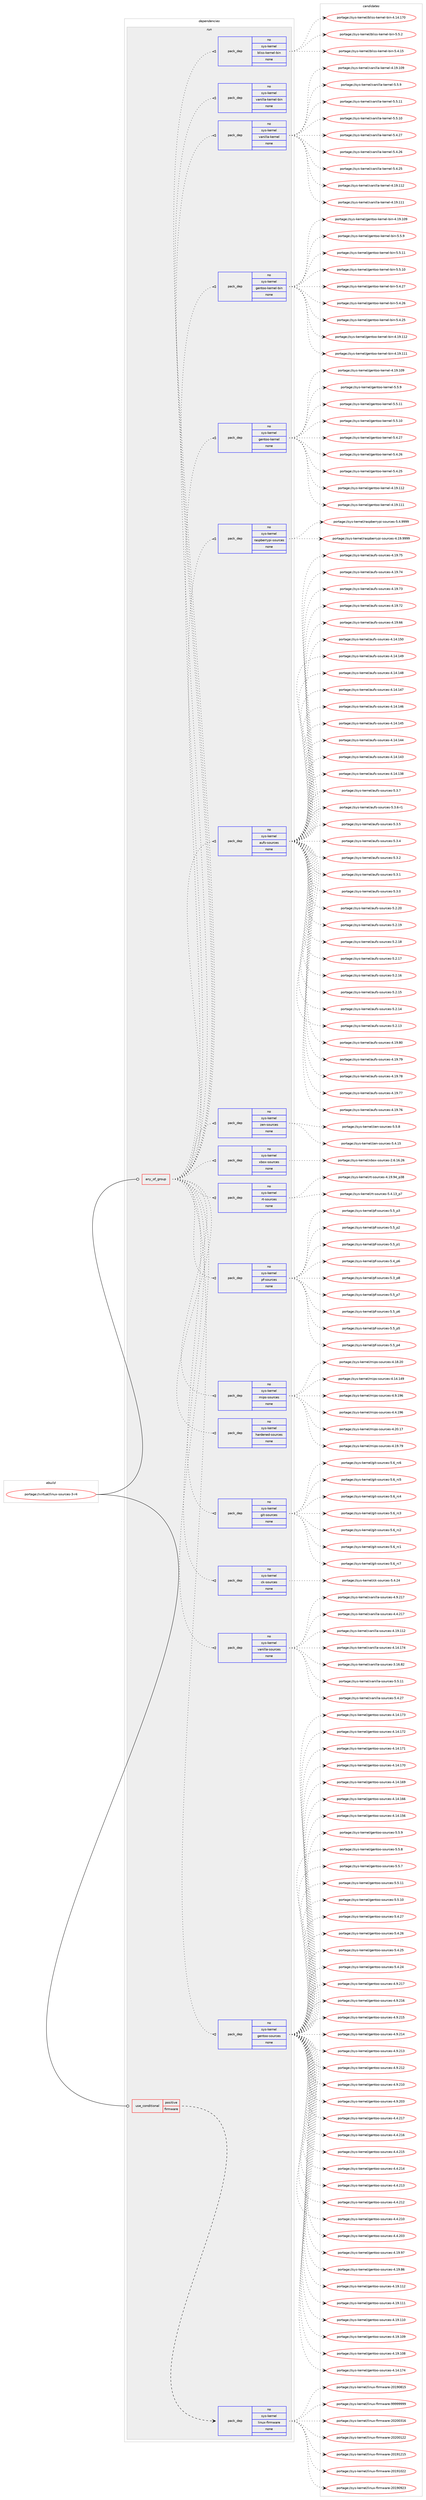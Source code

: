 digraph prolog {

# *************
# Graph options
# *************

newrank=true;
concentrate=true;
compound=true;
graph [rankdir=LR,fontname=Helvetica,fontsize=10,ranksep=1.5];#, ranksep=2.5, nodesep=0.2];
edge  [arrowhead=vee];
node  [fontname=Helvetica,fontsize=10];

# **********
# The ebuild
# **********

subgraph cluster_leftcol {
color=gray;
rank=same;
label=<<i>ebuild</i>>;
id [label="portage://virtual/linux-sources-3-r4", color=red, width=4, href="../virtual/linux-sources-3-r4.svg"];
}

# ****************
# The dependencies
# ****************

subgraph cluster_midcol {
color=gray;
label=<<i>dependencies</i>>;
subgraph cluster_compile {
fillcolor="#eeeeee";
style=filled;
label=<<i>compile</i>>;
}
subgraph cluster_compileandrun {
fillcolor="#eeeeee";
style=filled;
label=<<i>compile and run</i>>;
}
subgraph cluster_run {
fillcolor="#eeeeee";
style=filled;
label=<<i>run</i>>;
subgraph any208 {
dependency8723 [label=<<TABLE BORDER="0" CELLBORDER="1" CELLSPACING="0" CELLPADDING="4"><TR><TD CELLPADDING="10">any_of_group</TD></TR></TABLE>>, shape=none, color=red];subgraph pack7227 {
dependency8724 [label=<<TABLE BORDER="0" CELLBORDER="1" CELLSPACING="0" CELLPADDING="4" WIDTH="220"><TR><TD ROWSPAN="6" CELLPADDING="30">pack_dep</TD></TR><TR><TD WIDTH="110">no</TD></TR><TR><TD>sys-kernel</TD></TR><TR><TD>gentoo-sources</TD></TR><TR><TD>none</TD></TR><TR><TD></TD></TR></TABLE>>, shape=none, color=blue];
}
dependency8723:e -> dependency8724:w [weight=20,style="dotted",arrowhead="oinv"];
subgraph pack7228 {
dependency8725 [label=<<TABLE BORDER="0" CELLBORDER="1" CELLSPACING="0" CELLPADDING="4" WIDTH="220"><TR><TD ROWSPAN="6" CELLPADDING="30">pack_dep</TD></TR><TR><TD WIDTH="110">no</TD></TR><TR><TD>sys-kernel</TD></TR><TR><TD>vanilla-sources</TD></TR><TR><TD>none</TD></TR><TR><TD></TD></TR></TABLE>>, shape=none, color=blue];
}
dependency8723:e -> dependency8725:w [weight=20,style="dotted",arrowhead="oinv"];
subgraph pack7229 {
dependency8726 [label=<<TABLE BORDER="0" CELLBORDER="1" CELLSPACING="0" CELLPADDING="4" WIDTH="220"><TR><TD ROWSPAN="6" CELLPADDING="30">pack_dep</TD></TR><TR><TD WIDTH="110">no</TD></TR><TR><TD>sys-kernel</TD></TR><TR><TD>ck-sources</TD></TR><TR><TD>none</TD></TR><TR><TD></TD></TR></TABLE>>, shape=none, color=blue];
}
dependency8723:e -> dependency8726:w [weight=20,style="dotted",arrowhead="oinv"];
subgraph pack7230 {
dependency8727 [label=<<TABLE BORDER="0" CELLBORDER="1" CELLSPACING="0" CELLPADDING="4" WIDTH="220"><TR><TD ROWSPAN="6" CELLPADDING="30">pack_dep</TD></TR><TR><TD WIDTH="110">no</TD></TR><TR><TD>sys-kernel</TD></TR><TR><TD>git-sources</TD></TR><TR><TD>none</TD></TR><TR><TD></TD></TR></TABLE>>, shape=none, color=blue];
}
dependency8723:e -> dependency8727:w [weight=20,style="dotted",arrowhead="oinv"];
subgraph pack7231 {
dependency8728 [label=<<TABLE BORDER="0" CELLBORDER="1" CELLSPACING="0" CELLPADDING="4" WIDTH="220"><TR><TD ROWSPAN="6" CELLPADDING="30">pack_dep</TD></TR><TR><TD WIDTH="110">no</TD></TR><TR><TD>sys-kernel</TD></TR><TR><TD>hardened-sources</TD></TR><TR><TD>none</TD></TR><TR><TD></TD></TR></TABLE>>, shape=none, color=blue];
}
dependency8723:e -> dependency8728:w [weight=20,style="dotted",arrowhead="oinv"];
subgraph pack7232 {
dependency8729 [label=<<TABLE BORDER="0" CELLBORDER="1" CELLSPACING="0" CELLPADDING="4" WIDTH="220"><TR><TD ROWSPAN="6" CELLPADDING="30">pack_dep</TD></TR><TR><TD WIDTH="110">no</TD></TR><TR><TD>sys-kernel</TD></TR><TR><TD>mips-sources</TD></TR><TR><TD>none</TD></TR><TR><TD></TD></TR></TABLE>>, shape=none, color=blue];
}
dependency8723:e -> dependency8729:w [weight=20,style="dotted",arrowhead="oinv"];
subgraph pack7233 {
dependency8730 [label=<<TABLE BORDER="0" CELLBORDER="1" CELLSPACING="0" CELLPADDING="4" WIDTH="220"><TR><TD ROWSPAN="6" CELLPADDING="30">pack_dep</TD></TR><TR><TD WIDTH="110">no</TD></TR><TR><TD>sys-kernel</TD></TR><TR><TD>pf-sources</TD></TR><TR><TD>none</TD></TR><TR><TD></TD></TR></TABLE>>, shape=none, color=blue];
}
dependency8723:e -> dependency8730:w [weight=20,style="dotted",arrowhead="oinv"];
subgraph pack7234 {
dependency8731 [label=<<TABLE BORDER="0" CELLBORDER="1" CELLSPACING="0" CELLPADDING="4" WIDTH="220"><TR><TD ROWSPAN="6" CELLPADDING="30">pack_dep</TD></TR><TR><TD WIDTH="110">no</TD></TR><TR><TD>sys-kernel</TD></TR><TR><TD>rt-sources</TD></TR><TR><TD>none</TD></TR><TR><TD></TD></TR></TABLE>>, shape=none, color=blue];
}
dependency8723:e -> dependency8731:w [weight=20,style="dotted",arrowhead="oinv"];
subgraph pack7235 {
dependency8732 [label=<<TABLE BORDER="0" CELLBORDER="1" CELLSPACING="0" CELLPADDING="4" WIDTH="220"><TR><TD ROWSPAN="6" CELLPADDING="30">pack_dep</TD></TR><TR><TD WIDTH="110">no</TD></TR><TR><TD>sys-kernel</TD></TR><TR><TD>xbox-sources</TD></TR><TR><TD>none</TD></TR><TR><TD></TD></TR></TABLE>>, shape=none, color=blue];
}
dependency8723:e -> dependency8732:w [weight=20,style="dotted",arrowhead="oinv"];
subgraph pack7236 {
dependency8733 [label=<<TABLE BORDER="0" CELLBORDER="1" CELLSPACING="0" CELLPADDING="4" WIDTH="220"><TR><TD ROWSPAN="6" CELLPADDING="30">pack_dep</TD></TR><TR><TD WIDTH="110">no</TD></TR><TR><TD>sys-kernel</TD></TR><TR><TD>zen-sources</TD></TR><TR><TD>none</TD></TR><TR><TD></TD></TR></TABLE>>, shape=none, color=blue];
}
dependency8723:e -> dependency8733:w [weight=20,style="dotted",arrowhead="oinv"];
subgraph pack7237 {
dependency8734 [label=<<TABLE BORDER="0" CELLBORDER="1" CELLSPACING="0" CELLPADDING="4" WIDTH="220"><TR><TD ROWSPAN="6" CELLPADDING="30">pack_dep</TD></TR><TR><TD WIDTH="110">no</TD></TR><TR><TD>sys-kernel</TD></TR><TR><TD>aufs-sources</TD></TR><TR><TD>none</TD></TR><TR><TD></TD></TR></TABLE>>, shape=none, color=blue];
}
dependency8723:e -> dependency8734:w [weight=20,style="dotted",arrowhead="oinv"];
subgraph pack7238 {
dependency8735 [label=<<TABLE BORDER="0" CELLBORDER="1" CELLSPACING="0" CELLPADDING="4" WIDTH="220"><TR><TD ROWSPAN="6" CELLPADDING="30">pack_dep</TD></TR><TR><TD WIDTH="110">no</TD></TR><TR><TD>sys-kernel</TD></TR><TR><TD>raspberrypi-sources</TD></TR><TR><TD>none</TD></TR><TR><TD></TD></TR></TABLE>>, shape=none, color=blue];
}
dependency8723:e -> dependency8735:w [weight=20,style="dotted",arrowhead="oinv"];
subgraph pack7239 {
dependency8736 [label=<<TABLE BORDER="0" CELLBORDER="1" CELLSPACING="0" CELLPADDING="4" WIDTH="220"><TR><TD ROWSPAN="6" CELLPADDING="30">pack_dep</TD></TR><TR><TD WIDTH="110">no</TD></TR><TR><TD>sys-kernel</TD></TR><TR><TD>gentoo-kernel</TD></TR><TR><TD>none</TD></TR><TR><TD></TD></TR></TABLE>>, shape=none, color=blue];
}
dependency8723:e -> dependency8736:w [weight=20,style="dotted",arrowhead="oinv"];
subgraph pack7240 {
dependency8737 [label=<<TABLE BORDER="0" CELLBORDER="1" CELLSPACING="0" CELLPADDING="4" WIDTH="220"><TR><TD ROWSPAN="6" CELLPADDING="30">pack_dep</TD></TR><TR><TD WIDTH="110">no</TD></TR><TR><TD>sys-kernel</TD></TR><TR><TD>gentoo-kernel-bin</TD></TR><TR><TD>none</TD></TR><TR><TD></TD></TR></TABLE>>, shape=none, color=blue];
}
dependency8723:e -> dependency8737:w [weight=20,style="dotted",arrowhead="oinv"];
subgraph pack7241 {
dependency8738 [label=<<TABLE BORDER="0" CELLBORDER="1" CELLSPACING="0" CELLPADDING="4" WIDTH="220"><TR><TD ROWSPAN="6" CELLPADDING="30">pack_dep</TD></TR><TR><TD WIDTH="110">no</TD></TR><TR><TD>sys-kernel</TD></TR><TR><TD>vanilla-kernel</TD></TR><TR><TD>none</TD></TR><TR><TD></TD></TR></TABLE>>, shape=none, color=blue];
}
dependency8723:e -> dependency8738:w [weight=20,style="dotted",arrowhead="oinv"];
subgraph pack7242 {
dependency8739 [label=<<TABLE BORDER="0" CELLBORDER="1" CELLSPACING="0" CELLPADDING="4" WIDTH="220"><TR><TD ROWSPAN="6" CELLPADDING="30">pack_dep</TD></TR><TR><TD WIDTH="110">no</TD></TR><TR><TD>sys-kernel</TD></TR><TR><TD>vanilla-kernel-bin</TD></TR><TR><TD>none</TD></TR><TR><TD></TD></TR></TABLE>>, shape=none, color=blue];
}
dependency8723:e -> dependency8739:w [weight=20,style="dotted",arrowhead="oinv"];
subgraph pack7243 {
dependency8740 [label=<<TABLE BORDER="0" CELLBORDER="1" CELLSPACING="0" CELLPADDING="4" WIDTH="220"><TR><TD ROWSPAN="6" CELLPADDING="30">pack_dep</TD></TR><TR><TD WIDTH="110">no</TD></TR><TR><TD>sys-kernel</TD></TR><TR><TD>bliss-kernel-bin</TD></TR><TR><TD>none</TD></TR><TR><TD></TD></TR></TABLE>>, shape=none, color=blue];
}
dependency8723:e -> dependency8740:w [weight=20,style="dotted",arrowhead="oinv"];
}
id:e -> dependency8723:w [weight=20,style="solid",arrowhead="odot"];
subgraph cond1286 {
dependency8741 [label=<<TABLE BORDER="0" CELLBORDER="1" CELLSPACING="0" CELLPADDING="4"><TR><TD ROWSPAN="3" CELLPADDING="10">use_conditional</TD></TR><TR><TD>positive</TD></TR><TR><TD>firmware</TD></TR></TABLE>>, shape=none, color=red];
subgraph pack7244 {
dependency8742 [label=<<TABLE BORDER="0" CELLBORDER="1" CELLSPACING="0" CELLPADDING="4" WIDTH="220"><TR><TD ROWSPAN="6" CELLPADDING="30">pack_dep</TD></TR><TR><TD WIDTH="110">no</TD></TR><TR><TD>sys-kernel</TD></TR><TR><TD>linux-firmware</TD></TR><TR><TD>none</TD></TR><TR><TD></TD></TR></TABLE>>, shape=none, color=blue];
}
dependency8741:e -> dependency8742:w [weight=20,style="dashed",arrowhead="vee"];
}
id:e -> dependency8741:w [weight=20,style="solid",arrowhead="odot"];
}
}

# **************
# The candidates
# **************

subgraph cluster_choices {
rank=same;
color=gray;
label=<<i>candidates</i>>;

subgraph choice7227 {
color=black;
nodesep=1;
choice11512111545107101114110101108471031011101161111114511511111711499101115455346534657 [label="portage://sys-kernel/gentoo-sources-5.5.9", color=red, width=4,href="../sys-kernel/gentoo-sources-5.5.9.svg"];
choice11512111545107101114110101108471031011101161111114511511111711499101115455346534656 [label="portage://sys-kernel/gentoo-sources-5.5.8", color=red, width=4,href="../sys-kernel/gentoo-sources-5.5.8.svg"];
choice11512111545107101114110101108471031011101161111114511511111711499101115455346534655 [label="portage://sys-kernel/gentoo-sources-5.5.7", color=red, width=4,href="../sys-kernel/gentoo-sources-5.5.7.svg"];
choice1151211154510710111411010110847103101110116111111451151111171149910111545534653464949 [label="portage://sys-kernel/gentoo-sources-5.5.11", color=red, width=4,href="../sys-kernel/gentoo-sources-5.5.11.svg"];
choice1151211154510710111411010110847103101110116111111451151111171149910111545534653464948 [label="portage://sys-kernel/gentoo-sources-5.5.10", color=red, width=4,href="../sys-kernel/gentoo-sources-5.5.10.svg"];
choice1151211154510710111411010110847103101110116111111451151111171149910111545534652465055 [label="portage://sys-kernel/gentoo-sources-5.4.27", color=red, width=4,href="../sys-kernel/gentoo-sources-5.4.27.svg"];
choice1151211154510710111411010110847103101110116111111451151111171149910111545534652465054 [label="portage://sys-kernel/gentoo-sources-5.4.26", color=red, width=4,href="../sys-kernel/gentoo-sources-5.4.26.svg"];
choice1151211154510710111411010110847103101110116111111451151111171149910111545534652465053 [label="portage://sys-kernel/gentoo-sources-5.4.25", color=red, width=4,href="../sys-kernel/gentoo-sources-5.4.25.svg"];
choice1151211154510710111411010110847103101110116111111451151111171149910111545534652465052 [label="portage://sys-kernel/gentoo-sources-5.4.24", color=red, width=4,href="../sys-kernel/gentoo-sources-5.4.24.svg"];
choice115121115451071011141101011084710310111011611111145115111117114991011154552465746504955 [label="portage://sys-kernel/gentoo-sources-4.9.217", color=red, width=4,href="../sys-kernel/gentoo-sources-4.9.217.svg"];
choice115121115451071011141101011084710310111011611111145115111117114991011154552465746504954 [label="portage://sys-kernel/gentoo-sources-4.9.216", color=red, width=4,href="../sys-kernel/gentoo-sources-4.9.216.svg"];
choice115121115451071011141101011084710310111011611111145115111117114991011154552465746504953 [label="portage://sys-kernel/gentoo-sources-4.9.215", color=red, width=4,href="../sys-kernel/gentoo-sources-4.9.215.svg"];
choice115121115451071011141101011084710310111011611111145115111117114991011154552465746504952 [label="portage://sys-kernel/gentoo-sources-4.9.214", color=red, width=4,href="../sys-kernel/gentoo-sources-4.9.214.svg"];
choice115121115451071011141101011084710310111011611111145115111117114991011154552465746504951 [label="portage://sys-kernel/gentoo-sources-4.9.213", color=red, width=4,href="../sys-kernel/gentoo-sources-4.9.213.svg"];
choice115121115451071011141101011084710310111011611111145115111117114991011154552465746504950 [label="portage://sys-kernel/gentoo-sources-4.9.212", color=red, width=4,href="../sys-kernel/gentoo-sources-4.9.212.svg"];
choice115121115451071011141101011084710310111011611111145115111117114991011154552465746504948 [label="portage://sys-kernel/gentoo-sources-4.9.210", color=red, width=4,href="../sys-kernel/gentoo-sources-4.9.210.svg"];
choice115121115451071011141101011084710310111011611111145115111117114991011154552465746504851 [label="portage://sys-kernel/gentoo-sources-4.9.203", color=red, width=4,href="../sys-kernel/gentoo-sources-4.9.203.svg"];
choice115121115451071011141101011084710310111011611111145115111117114991011154552465246504955 [label="portage://sys-kernel/gentoo-sources-4.4.217", color=red, width=4,href="../sys-kernel/gentoo-sources-4.4.217.svg"];
choice115121115451071011141101011084710310111011611111145115111117114991011154552465246504954 [label="portage://sys-kernel/gentoo-sources-4.4.216", color=red, width=4,href="../sys-kernel/gentoo-sources-4.4.216.svg"];
choice115121115451071011141101011084710310111011611111145115111117114991011154552465246504953 [label="portage://sys-kernel/gentoo-sources-4.4.215", color=red, width=4,href="../sys-kernel/gentoo-sources-4.4.215.svg"];
choice115121115451071011141101011084710310111011611111145115111117114991011154552465246504952 [label="portage://sys-kernel/gentoo-sources-4.4.214", color=red, width=4,href="../sys-kernel/gentoo-sources-4.4.214.svg"];
choice115121115451071011141101011084710310111011611111145115111117114991011154552465246504951 [label="portage://sys-kernel/gentoo-sources-4.4.213", color=red, width=4,href="../sys-kernel/gentoo-sources-4.4.213.svg"];
choice115121115451071011141101011084710310111011611111145115111117114991011154552465246504950 [label="portage://sys-kernel/gentoo-sources-4.4.212", color=red, width=4,href="../sys-kernel/gentoo-sources-4.4.212.svg"];
choice115121115451071011141101011084710310111011611111145115111117114991011154552465246504948 [label="portage://sys-kernel/gentoo-sources-4.4.210", color=red, width=4,href="../sys-kernel/gentoo-sources-4.4.210.svg"];
choice115121115451071011141101011084710310111011611111145115111117114991011154552465246504851 [label="portage://sys-kernel/gentoo-sources-4.4.203", color=red, width=4,href="../sys-kernel/gentoo-sources-4.4.203.svg"];
choice115121115451071011141101011084710310111011611111145115111117114991011154552464957465755 [label="portage://sys-kernel/gentoo-sources-4.19.97", color=red, width=4,href="../sys-kernel/gentoo-sources-4.19.97.svg"];
choice115121115451071011141101011084710310111011611111145115111117114991011154552464957465654 [label="portage://sys-kernel/gentoo-sources-4.19.86", color=red, width=4,href="../sys-kernel/gentoo-sources-4.19.86.svg"];
choice11512111545107101114110101108471031011101161111114511511111711499101115455246495746494950 [label="portage://sys-kernel/gentoo-sources-4.19.112", color=red, width=4,href="../sys-kernel/gentoo-sources-4.19.112.svg"];
choice11512111545107101114110101108471031011101161111114511511111711499101115455246495746494949 [label="portage://sys-kernel/gentoo-sources-4.19.111", color=red, width=4,href="../sys-kernel/gentoo-sources-4.19.111.svg"];
choice11512111545107101114110101108471031011101161111114511511111711499101115455246495746494948 [label="portage://sys-kernel/gentoo-sources-4.19.110", color=red, width=4,href="../sys-kernel/gentoo-sources-4.19.110.svg"];
choice11512111545107101114110101108471031011101161111114511511111711499101115455246495746494857 [label="portage://sys-kernel/gentoo-sources-4.19.109", color=red, width=4,href="../sys-kernel/gentoo-sources-4.19.109.svg"];
choice11512111545107101114110101108471031011101161111114511511111711499101115455246495746494856 [label="portage://sys-kernel/gentoo-sources-4.19.108", color=red, width=4,href="../sys-kernel/gentoo-sources-4.19.108.svg"];
choice11512111545107101114110101108471031011101161111114511511111711499101115455246495246495552 [label="portage://sys-kernel/gentoo-sources-4.14.174", color=red, width=4,href="../sys-kernel/gentoo-sources-4.14.174.svg"];
choice11512111545107101114110101108471031011101161111114511511111711499101115455246495246495551 [label="portage://sys-kernel/gentoo-sources-4.14.173", color=red, width=4,href="../sys-kernel/gentoo-sources-4.14.173.svg"];
choice11512111545107101114110101108471031011101161111114511511111711499101115455246495246495550 [label="portage://sys-kernel/gentoo-sources-4.14.172", color=red, width=4,href="../sys-kernel/gentoo-sources-4.14.172.svg"];
choice11512111545107101114110101108471031011101161111114511511111711499101115455246495246495549 [label="portage://sys-kernel/gentoo-sources-4.14.171", color=red, width=4,href="../sys-kernel/gentoo-sources-4.14.171.svg"];
choice11512111545107101114110101108471031011101161111114511511111711499101115455246495246495548 [label="portage://sys-kernel/gentoo-sources-4.14.170", color=red, width=4,href="../sys-kernel/gentoo-sources-4.14.170.svg"];
choice11512111545107101114110101108471031011101161111114511511111711499101115455246495246495457 [label="portage://sys-kernel/gentoo-sources-4.14.169", color=red, width=4,href="../sys-kernel/gentoo-sources-4.14.169.svg"];
choice11512111545107101114110101108471031011101161111114511511111711499101115455246495246495454 [label="portage://sys-kernel/gentoo-sources-4.14.166", color=red, width=4,href="../sys-kernel/gentoo-sources-4.14.166.svg"];
choice11512111545107101114110101108471031011101161111114511511111711499101115455246495246495354 [label="portage://sys-kernel/gentoo-sources-4.14.156", color=red, width=4,href="../sys-kernel/gentoo-sources-4.14.156.svg"];
dependency8724:e -> choice11512111545107101114110101108471031011101161111114511511111711499101115455346534657:w [style=dotted,weight="100"];
dependency8724:e -> choice11512111545107101114110101108471031011101161111114511511111711499101115455346534656:w [style=dotted,weight="100"];
dependency8724:e -> choice11512111545107101114110101108471031011101161111114511511111711499101115455346534655:w [style=dotted,weight="100"];
dependency8724:e -> choice1151211154510710111411010110847103101110116111111451151111171149910111545534653464949:w [style=dotted,weight="100"];
dependency8724:e -> choice1151211154510710111411010110847103101110116111111451151111171149910111545534653464948:w [style=dotted,weight="100"];
dependency8724:e -> choice1151211154510710111411010110847103101110116111111451151111171149910111545534652465055:w [style=dotted,weight="100"];
dependency8724:e -> choice1151211154510710111411010110847103101110116111111451151111171149910111545534652465054:w [style=dotted,weight="100"];
dependency8724:e -> choice1151211154510710111411010110847103101110116111111451151111171149910111545534652465053:w [style=dotted,weight="100"];
dependency8724:e -> choice1151211154510710111411010110847103101110116111111451151111171149910111545534652465052:w [style=dotted,weight="100"];
dependency8724:e -> choice115121115451071011141101011084710310111011611111145115111117114991011154552465746504955:w [style=dotted,weight="100"];
dependency8724:e -> choice115121115451071011141101011084710310111011611111145115111117114991011154552465746504954:w [style=dotted,weight="100"];
dependency8724:e -> choice115121115451071011141101011084710310111011611111145115111117114991011154552465746504953:w [style=dotted,weight="100"];
dependency8724:e -> choice115121115451071011141101011084710310111011611111145115111117114991011154552465746504952:w [style=dotted,weight="100"];
dependency8724:e -> choice115121115451071011141101011084710310111011611111145115111117114991011154552465746504951:w [style=dotted,weight="100"];
dependency8724:e -> choice115121115451071011141101011084710310111011611111145115111117114991011154552465746504950:w [style=dotted,weight="100"];
dependency8724:e -> choice115121115451071011141101011084710310111011611111145115111117114991011154552465746504948:w [style=dotted,weight="100"];
dependency8724:e -> choice115121115451071011141101011084710310111011611111145115111117114991011154552465746504851:w [style=dotted,weight="100"];
dependency8724:e -> choice115121115451071011141101011084710310111011611111145115111117114991011154552465246504955:w [style=dotted,weight="100"];
dependency8724:e -> choice115121115451071011141101011084710310111011611111145115111117114991011154552465246504954:w [style=dotted,weight="100"];
dependency8724:e -> choice115121115451071011141101011084710310111011611111145115111117114991011154552465246504953:w [style=dotted,weight="100"];
dependency8724:e -> choice115121115451071011141101011084710310111011611111145115111117114991011154552465246504952:w [style=dotted,weight="100"];
dependency8724:e -> choice115121115451071011141101011084710310111011611111145115111117114991011154552465246504951:w [style=dotted,weight="100"];
dependency8724:e -> choice115121115451071011141101011084710310111011611111145115111117114991011154552465246504950:w [style=dotted,weight="100"];
dependency8724:e -> choice115121115451071011141101011084710310111011611111145115111117114991011154552465246504948:w [style=dotted,weight="100"];
dependency8724:e -> choice115121115451071011141101011084710310111011611111145115111117114991011154552465246504851:w [style=dotted,weight="100"];
dependency8724:e -> choice115121115451071011141101011084710310111011611111145115111117114991011154552464957465755:w [style=dotted,weight="100"];
dependency8724:e -> choice115121115451071011141101011084710310111011611111145115111117114991011154552464957465654:w [style=dotted,weight="100"];
dependency8724:e -> choice11512111545107101114110101108471031011101161111114511511111711499101115455246495746494950:w [style=dotted,weight="100"];
dependency8724:e -> choice11512111545107101114110101108471031011101161111114511511111711499101115455246495746494949:w [style=dotted,weight="100"];
dependency8724:e -> choice11512111545107101114110101108471031011101161111114511511111711499101115455246495746494948:w [style=dotted,weight="100"];
dependency8724:e -> choice11512111545107101114110101108471031011101161111114511511111711499101115455246495746494857:w [style=dotted,weight="100"];
dependency8724:e -> choice11512111545107101114110101108471031011101161111114511511111711499101115455246495746494856:w [style=dotted,weight="100"];
dependency8724:e -> choice11512111545107101114110101108471031011101161111114511511111711499101115455246495246495552:w [style=dotted,weight="100"];
dependency8724:e -> choice11512111545107101114110101108471031011101161111114511511111711499101115455246495246495551:w [style=dotted,weight="100"];
dependency8724:e -> choice11512111545107101114110101108471031011101161111114511511111711499101115455246495246495550:w [style=dotted,weight="100"];
dependency8724:e -> choice11512111545107101114110101108471031011101161111114511511111711499101115455246495246495549:w [style=dotted,weight="100"];
dependency8724:e -> choice11512111545107101114110101108471031011101161111114511511111711499101115455246495246495548:w [style=dotted,weight="100"];
dependency8724:e -> choice11512111545107101114110101108471031011101161111114511511111711499101115455246495246495457:w [style=dotted,weight="100"];
dependency8724:e -> choice11512111545107101114110101108471031011101161111114511511111711499101115455246495246495454:w [style=dotted,weight="100"];
dependency8724:e -> choice11512111545107101114110101108471031011101161111114511511111711499101115455246495246495354:w [style=dotted,weight="100"];
}
subgraph choice7228 {
color=black;
nodesep=1;
choice11512111545107101114110101108471189711010510810897451151111171149910111545534653464949 [label="portage://sys-kernel/vanilla-sources-5.5.11", color=red, width=4,href="../sys-kernel/vanilla-sources-5.5.11.svg"];
choice11512111545107101114110101108471189711010510810897451151111171149910111545534652465055 [label="portage://sys-kernel/vanilla-sources-5.4.27", color=red, width=4,href="../sys-kernel/vanilla-sources-5.4.27.svg"];
choice1151211154510710111411010110847118971101051081089745115111117114991011154552465746504955 [label="portage://sys-kernel/vanilla-sources-4.9.217", color=red, width=4,href="../sys-kernel/vanilla-sources-4.9.217.svg"];
choice1151211154510710111411010110847118971101051081089745115111117114991011154552465246504955 [label="portage://sys-kernel/vanilla-sources-4.4.217", color=red, width=4,href="../sys-kernel/vanilla-sources-4.4.217.svg"];
choice115121115451071011141101011084711897110105108108974511511111711499101115455246495746494950 [label="portage://sys-kernel/vanilla-sources-4.19.112", color=red, width=4,href="../sys-kernel/vanilla-sources-4.19.112.svg"];
choice115121115451071011141101011084711897110105108108974511511111711499101115455246495246495552 [label="portage://sys-kernel/vanilla-sources-4.14.174", color=red, width=4,href="../sys-kernel/vanilla-sources-4.14.174.svg"];
choice1151211154510710111411010110847118971101051081089745115111117114991011154551464954465650 [label="portage://sys-kernel/vanilla-sources-3.16.82", color=red, width=4,href="../sys-kernel/vanilla-sources-3.16.82.svg"];
dependency8725:e -> choice11512111545107101114110101108471189711010510810897451151111171149910111545534653464949:w [style=dotted,weight="100"];
dependency8725:e -> choice11512111545107101114110101108471189711010510810897451151111171149910111545534652465055:w [style=dotted,weight="100"];
dependency8725:e -> choice1151211154510710111411010110847118971101051081089745115111117114991011154552465746504955:w [style=dotted,weight="100"];
dependency8725:e -> choice1151211154510710111411010110847118971101051081089745115111117114991011154552465246504955:w [style=dotted,weight="100"];
dependency8725:e -> choice115121115451071011141101011084711897110105108108974511511111711499101115455246495746494950:w [style=dotted,weight="100"];
dependency8725:e -> choice115121115451071011141101011084711897110105108108974511511111711499101115455246495246495552:w [style=dotted,weight="100"];
dependency8725:e -> choice1151211154510710111411010110847118971101051081089745115111117114991011154551464954465650:w [style=dotted,weight="100"];
}
subgraph choice7229 {
color=black;
nodesep=1;
choice115121115451071011141101011084799107451151111171149910111545534652465052 [label="portage://sys-kernel/ck-sources-5.4.24", color=red, width=4,href="../sys-kernel/ck-sources-5.4.24.svg"];
dependency8726:e -> choice115121115451071011141101011084799107451151111171149910111545534652465052:w [style=dotted,weight="100"];
}
subgraph choice7230 {
color=black;
nodesep=1;
choice1151211154510710111411010110847103105116451151111171149910111545534654951149955 [label="portage://sys-kernel/git-sources-5.6_rc7", color=red, width=4,href="../sys-kernel/git-sources-5.6_rc7.svg"];
choice1151211154510710111411010110847103105116451151111171149910111545534654951149954 [label="portage://sys-kernel/git-sources-5.6_rc6", color=red, width=4,href="../sys-kernel/git-sources-5.6_rc6.svg"];
choice1151211154510710111411010110847103105116451151111171149910111545534654951149953 [label="portage://sys-kernel/git-sources-5.6_rc5", color=red, width=4,href="../sys-kernel/git-sources-5.6_rc5.svg"];
choice1151211154510710111411010110847103105116451151111171149910111545534654951149952 [label="portage://sys-kernel/git-sources-5.6_rc4", color=red, width=4,href="../sys-kernel/git-sources-5.6_rc4.svg"];
choice1151211154510710111411010110847103105116451151111171149910111545534654951149951 [label="portage://sys-kernel/git-sources-5.6_rc3", color=red, width=4,href="../sys-kernel/git-sources-5.6_rc3.svg"];
choice1151211154510710111411010110847103105116451151111171149910111545534654951149950 [label="portage://sys-kernel/git-sources-5.6_rc2", color=red, width=4,href="../sys-kernel/git-sources-5.6_rc2.svg"];
choice1151211154510710111411010110847103105116451151111171149910111545534654951149949 [label="portage://sys-kernel/git-sources-5.6_rc1", color=red, width=4,href="../sys-kernel/git-sources-5.6_rc1.svg"];
dependency8727:e -> choice1151211154510710111411010110847103105116451151111171149910111545534654951149955:w [style=dotted,weight="100"];
dependency8727:e -> choice1151211154510710111411010110847103105116451151111171149910111545534654951149954:w [style=dotted,weight="100"];
dependency8727:e -> choice1151211154510710111411010110847103105116451151111171149910111545534654951149953:w [style=dotted,weight="100"];
dependency8727:e -> choice1151211154510710111411010110847103105116451151111171149910111545534654951149952:w [style=dotted,weight="100"];
dependency8727:e -> choice1151211154510710111411010110847103105116451151111171149910111545534654951149951:w [style=dotted,weight="100"];
dependency8727:e -> choice1151211154510710111411010110847103105116451151111171149910111545534654951149950:w [style=dotted,weight="100"];
dependency8727:e -> choice1151211154510710111411010110847103105116451151111171149910111545534654951149949:w [style=dotted,weight="100"];
}
subgraph choice7231 {
color=black;
nodesep=1;
}
subgraph choice7232 {
color=black;
nodesep=1;
choice115121115451071011141101011084710910511211545115111117114991011154552465746495754 [label="portage://sys-kernel/mips-sources-4.9.196", color=red, width=4,href="../sys-kernel/mips-sources-4.9.196.svg"];
choice115121115451071011141101011084710910511211545115111117114991011154552465246495754 [label="portage://sys-kernel/mips-sources-4.4.196", color=red, width=4,href="../sys-kernel/mips-sources-4.4.196.svg"];
choice115121115451071011141101011084710910511211545115111117114991011154552465048464955 [label="portage://sys-kernel/mips-sources-4.20.17", color=red, width=4,href="../sys-kernel/mips-sources-4.20.17.svg"];
choice115121115451071011141101011084710910511211545115111117114991011154552464957465557 [label="portage://sys-kernel/mips-sources-4.19.79", color=red, width=4,href="../sys-kernel/mips-sources-4.19.79.svg"];
choice115121115451071011141101011084710910511211545115111117114991011154552464956465048 [label="portage://sys-kernel/mips-sources-4.18.20", color=red, width=4,href="../sys-kernel/mips-sources-4.18.20.svg"];
choice11512111545107101114110101108471091051121154511511111711499101115455246495246495257 [label="portage://sys-kernel/mips-sources-4.14.149", color=red, width=4,href="../sys-kernel/mips-sources-4.14.149.svg"];
dependency8729:e -> choice115121115451071011141101011084710910511211545115111117114991011154552465746495754:w [style=dotted,weight="100"];
dependency8729:e -> choice115121115451071011141101011084710910511211545115111117114991011154552465246495754:w [style=dotted,weight="100"];
dependency8729:e -> choice115121115451071011141101011084710910511211545115111117114991011154552465048464955:w [style=dotted,weight="100"];
dependency8729:e -> choice115121115451071011141101011084710910511211545115111117114991011154552464957465557:w [style=dotted,weight="100"];
dependency8729:e -> choice115121115451071011141101011084710910511211545115111117114991011154552464956465048:w [style=dotted,weight="100"];
dependency8729:e -> choice11512111545107101114110101108471091051121154511511111711499101115455246495246495257:w [style=dotted,weight="100"];
}
subgraph choice7233 {
color=black;
nodesep=1;
choice11512111545107101114110101108471121024511511111711499101115455346539511255 [label="portage://sys-kernel/pf-sources-5.5_p7", color=red, width=4,href="../sys-kernel/pf-sources-5.5_p7.svg"];
choice11512111545107101114110101108471121024511511111711499101115455346539511254 [label="portage://sys-kernel/pf-sources-5.5_p6", color=red, width=4,href="../sys-kernel/pf-sources-5.5_p6.svg"];
choice11512111545107101114110101108471121024511511111711499101115455346539511253 [label="portage://sys-kernel/pf-sources-5.5_p5", color=red, width=4,href="../sys-kernel/pf-sources-5.5_p5.svg"];
choice11512111545107101114110101108471121024511511111711499101115455346539511252 [label="portage://sys-kernel/pf-sources-5.5_p4", color=red, width=4,href="../sys-kernel/pf-sources-5.5_p4.svg"];
choice11512111545107101114110101108471121024511511111711499101115455346539511251 [label="portage://sys-kernel/pf-sources-5.5_p3", color=red, width=4,href="../sys-kernel/pf-sources-5.5_p3.svg"];
choice11512111545107101114110101108471121024511511111711499101115455346539511250 [label="portage://sys-kernel/pf-sources-5.5_p2", color=red, width=4,href="../sys-kernel/pf-sources-5.5_p2.svg"];
choice11512111545107101114110101108471121024511511111711499101115455346539511249 [label="portage://sys-kernel/pf-sources-5.5_p1", color=red, width=4,href="../sys-kernel/pf-sources-5.5_p1.svg"];
choice11512111545107101114110101108471121024511511111711499101115455346529511254 [label="portage://sys-kernel/pf-sources-5.4_p6", color=red, width=4,href="../sys-kernel/pf-sources-5.4_p6.svg"];
choice11512111545107101114110101108471121024511511111711499101115455346519511256 [label="portage://sys-kernel/pf-sources-5.3_p8", color=red, width=4,href="../sys-kernel/pf-sources-5.3_p8.svg"];
dependency8730:e -> choice11512111545107101114110101108471121024511511111711499101115455346539511255:w [style=dotted,weight="100"];
dependency8730:e -> choice11512111545107101114110101108471121024511511111711499101115455346539511254:w [style=dotted,weight="100"];
dependency8730:e -> choice11512111545107101114110101108471121024511511111711499101115455346539511253:w [style=dotted,weight="100"];
dependency8730:e -> choice11512111545107101114110101108471121024511511111711499101115455346539511252:w [style=dotted,weight="100"];
dependency8730:e -> choice11512111545107101114110101108471121024511511111711499101115455346539511251:w [style=dotted,weight="100"];
dependency8730:e -> choice11512111545107101114110101108471121024511511111711499101115455346539511250:w [style=dotted,weight="100"];
dependency8730:e -> choice11512111545107101114110101108471121024511511111711499101115455346539511249:w [style=dotted,weight="100"];
dependency8730:e -> choice11512111545107101114110101108471121024511511111711499101115455346529511254:w [style=dotted,weight="100"];
dependency8730:e -> choice11512111545107101114110101108471121024511511111711499101115455346519511256:w [style=dotted,weight="100"];
}
subgraph choice7234 {
color=black;
nodesep=1;
choice11512111545107101114110101108471141164511511111711499101115455346524649519511255 [label="portage://sys-kernel/rt-sources-5.4.13_p7", color=red, width=4,href="../sys-kernel/rt-sources-5.4.13_p7.svg"];
choice115121115451071011141101011084711411645115111117114991011154552464957465752951125156 [label="portage://sys-kernel/rt-sources-4.19.94_p38", color=red, width=4,href="../sys-kernel/rt-sources-4.19.94_p38.svg"];
dependency8731:e -> choice11512111545107101114110101108471141164511511111711499101115455346524649519511255:w [style=dotted,weight="100"];
dependency8731:e -> choice115121115451071011141101011084711411645115111117114991011154552464957465752951125156:w [style=dotted,weight="100"];
}
subgraph choice7235 {
color=black;
nodesep=1;
choice115121115451071011141101011084712098111120451151111171149910111545504654464954465054 [label="portage://sys-kernel/xbox-sources-2.6.16.26", color=red, width=4,href="../sys-kernel/xbox-sources-2.6.16.26.svg"];
dependency8732:e -> choice115121115451071011141101011084712098111120451151111171149910111545504654464954465054:w [style=dotted,weight="100"];
}
subgraph choice7236 {
color=black;
nodesep=1;
choice11512111545107101114110101108471221011104511511111711499101115455346534656 [label="portage://sys-kernel/zen-sources-5.5.8", color=red, width=4,href="../sys-kernel/zen-sources-5.5.8.svg"];
choice1151211154510710111411010110847122101110451151111171149910111545534652464953 [label="portage://sys-kernel/zen-sources-5.4.15", color=red, width=4,href="../sys-kernel/zen-sources-5.4.15.svg"];
dependency8733:e -> choice11512111545107101114110101108471221011104511511111711499101115455346534656:w [style=dotted,weight="100"];
dependency8733:e -> choice1151211154510710111411010110847122101110451151111171149910111545534652464953:w [style=dotted,weight="100"];
}
subgraph choice7237 {
color=black;
nodesep=1;
choice1151211154510710111411010110847971171021154511511111711499101115455346514655 [label="portage://sys-kernel/aufs-sources-5.3.7", color=red, width=4,href="../sys-kernel/aufs-sources-5.3.7.svg"];
choice11512111545107101114110101108479711710211545115111117114991011154553465146544511449 [label="portage://sys-kernel/aufs-sources-5.3.6-r1", color=red, width=4,href="../sys-kernel/aufs-sources-5.3.6-r1.svg"];
choice1151211154510710111411010110847971171021154511511111711499101115455346514653 [label="portage://sys-kernel/aufs-sources-5.3.5", color=red, width=4,href="../sys-kernel/aufs-sources-5.3.5.svg"];
choice1151211154510710111411010110847971171021154511511111711499101115455346514652 [label="portage://sys-kernel/aufs-sources-5.3.4", color=red, width=4,href="../sys-kernel/aufs-sources-5.3.4.svg"];
choice1151211154510710111411010110847971171021154511511111711499101115455346514650 [label="portage://sys-kernel/aufs-sources-5.3.2", color=red, width=4,href="../sys-kernel/aufs-sources-5.3.2.svg"];
choice1151211154510710111411010110847971171021154511511111711499101115455346514649 [label="portage://sys-kernel/aufs-sources-5.3.1", color=red, width=4,href="../sys-kernel/aufs-sources-5.3.1.svg"];
choice1151211154510710111411010110847971171021154511511111711499101115455346514648 [label="portage://sys-kernel/aufs-sources-5.3.0", color=red, width=4,href="../sys-kernel/aufs-sources-5.3.0.svg"];
choice115121115451071011141101011084797117102115451151111171149910111545534650465048 [label="portage://sys-kernel/aufs-sources-5.2.20", color=red, width=4,href="../sys-kernel/aufs-sources-5.2.20.svg"];
choice115121115451071011141101011084797117102115451151111171149910111545534650464957 [label="portage://sys-kernel/aufs-sources-5.2.19", color=red, width=4,href="../sys-kernel/aufs-sources-5.2.19.svg"];
choice115121115451071011141101011084797117102115451151111171149910111545534650464956 [label="portage://sys-kernel/aufs-sources-5.2.18", color=red, width=4,href="../sys-kernel/aufs-sources-5.2.18.svg"];
choice115121115451071011141101011084797117102115451151111171149910111545534650464955 [label="portage://sys-kernel/aufs-sources-5.2.17", color=red, width=4,href="../sys-kernel/aufs-sources-5.2.17.svg"];
choice115121115451071011141101011084797117102115451151111171149910111545534650464954 [label="portage://sys-kernel/aufs-sources-5.2.16", color=red, width=4,href="../sys-kernel/aufs-sources-5.2.16.svg"];
choice115121115451071011141101011084797117102115451151111171149910111545534650464953 [label="portage://sys-kernel/aufs-sources-5.2.15", color=red, width=4,href="../sys-kernel/aufs-sources-5.2.15.svg"];
choice115121115451071011141101011084797117102115451151111171149910111545534650464952 [label="portage://sys-kernel/aufs-sources-5.2.14", color=red, width=4,href="../sys-kernel/aufs-sources-5.2.14.svg"];
choice115121115451071011141101011084797117102115451151111171149910111545534650464951 [label="portage://sys-kernel/aufs-sources-5.2.13", color=red, width=4,href="../sys-kernel/aufs-sources-5.2.13.svg"];
choice11512111545107101114110101108479711710211545115111117114991011154552464957465648 [label="portage://sys-kernel/aufs-sources-4.19.80", color=red, width=4,href="../sys-kernel/aufs-sources-4.19.80.svg"];
choice11512111545107101114110101108479711710211545115111117114991011154552464957465557 [label="portage://sys-kernel/aufs-sources-4.19.79", color=red, width=4,href="../sys-kernel/aufs-sources-4.19.79.svg"];
choice11512111545107101114110101108479711710211545115111117114991011154552464957465556 [label="portage://sys-kernel/aufs-sources-4.19.78", color=red, width=4,href="../sys-kernel/aufs-sources-4.19.78.svg"];
choice11512111545107101114110101108479711710211545115111117114991011154552464957465555 [label="portage://sys-kernel/aufs-sources-4.19.77", color=red, width=4,href="../sys-kernel/aufs-sources-4.19.77.svg"];
choice11512111545107101114110101108479711710211545115111117114991011154552464957465554 [label="portage://sys-kernel/aufs-sources-4.19.76", color=red, width=4,href="../sys-kernel/aufs-sources-4.19.76.svg"];
choice11512111545107101114110101108479711710211545115111117114991011154552464957465553 [label="portage://sys-kernel/aufs-sources-4.19.75", color=red, width=4,href="../sys-kernel/aufs-sources-4.19.75.svg"];
choice11512111545107101114110101108479711710211545115111117114991011154552464957465552 [label="portage://sys-kernel/aufs-sources-4.19.74", color=red, width=4,href="../sys-kernel/aufs-sources-4.19.74.svg"];
choice11512111545107101114110101108479711710211545115111117114991011154552464957465551 [label="portage://sys-kernel/aufs-sources-4.19.73", color=red, width=4,href="../sys-kernel/aufs-sources-4.19.73.svg"];
choice11512111545107101114110101108479711710211545115111117114991011154552464957465550 [label="portage://sys-kernel/aufs-sources-4.19.72", color=red, width=4,href="../sys-kernel/aufs-sources-4.19.72.svg"];
choice11512111545107101114110101108479711710211545115111117114991011154552464957465454 [label="portage://sys-kernel/aufs-sources-4.19.66", color=red, width=4,href="../sys-kernel/aufs-sources-4.19.66.svg"];
choice1151211154510710111411010110847971171021154511511111711499101115455246495246495348 [label="portage://sys-kernel/aufs-sources-4.14.150", color=red, width=4,href="../sys-kernel/aufs-sources-4.14.150.svg"];
choice1151211154510710111411010110847971171021154511511111711499101115455246495246495257 [label="portage://sys-kernel/aufs-sources-4.14.149", color=red, width=4,href="../sys-kernel/aufs-sources-4.14.149.svg"];
choice1151211154510710111411010110847971171021154511511111711499101115455246495246495256 [label="portage://sys-kernel/aufs-sources-4.14.148", color=red, width=4,href="../sys-kernel/aufs-sources-4.14.148.svg"];
choice1151211154510710111411010110847971171021154511511111711499101115455246495246495255 [label="portage://sys-kernel/aufs-sources-4.14.147", color=red, width=4,href="../sys-kernel/aufs-sources-4.14.147.svg"];
choice1151211154510710111411010110847971171021154511511111711499101115455246495246495254 [label="portage://sys-kernel/aufs-sources-4.14.146", color=red, width=4,href="../sys-kernel/aufs-sources-4.14.146.svg"];
choice1151211154510710111411010110847971171021154511511111711499101115455246495246495253 [label="portage://sys-kernel/aufs-sources-4.14.145", color=red, width=4,href="../sys-kernel/aufs-sources-4.14.145.svg"];
choice1151211154510710111411010110847971171021154511511111711499101115455246495246495252 [label="portage://sys-kernel/aufs-sources-4.14.144", color=red, width=4,href="../sys-kernel/aufs-sources-4.14.144.svg"];
choice1151211154510710111411010110847971171021154511511111711499101115455246495246495251 [label="portage://sys-kernel/aufs-sources-4.14.143", color=red, width=4,href="../sys-kernel/aufs-sources-4.14.143.svg"];
choice1151211154510710111411010110847971171021154511511111711499101115455246495246495156 [label="portage://sys-kernel/aufs-sources-4.14.138", color=red, width=4,href="../sys-kernel/aufs-sources-4.14.138.svg"];
dependency8734:e -> choice1151211154510710111411010110847971171021154511511111711499101115455346514655:w [style=dotted,weight="100"];
dependency8734:e -> choice11512111545107101114110101108479711710211545115111117114991011154553465146544511449:w [style=dotted,weight="100"];
dependency8734:e -> choice1151211154510710111411010110847971171021154511511111711499101115455346514653:w [style=dotted,weight="100"];
dependency8734:e -> choice1151211154510710111411010110847971171021154511511111711499101115455346514652:w [style=dotted,weight="100"];
dependency8734:e -> choice1151211154510710111411010110847971171021154511511111711499101115455346514650:w [style=dotted,weight="100"];
dependency8734:e -> choice1151211154510710111411010110847971171021154511511111711499101115455346514649:w [style=dotted,weight="100"];
dependency8734:e -> choice1151211154510710111411010110847971171021154511511111711499101115455346514648:w [style=dotted,weight="100"];
dependency8734:e -> choice115121115451071011141101011084797117102115451151111171149910111545534650465048:w [style=dotted,weight="100"];
dependency8734:e -> choice115121115451071011141101011084797117102115451151111171149910111545534650464957:w [style=dotted,weight="100"];
dependency8734:e -> choice115121115451071011141101011084797117102115451151111171149910111545534650464956:w [style=dotted,weight="100"];
dependency8734:e -> choice115121115451071011141101011084797117102115451151111171149910111545534650464955:w [style=dotted,weight="100"];
dependency8734:e -> choice115121115451071011141101011084797117102115451151111171149910111545534650464954:w [style=dotted,weight="100"];
dependency8734:e -> choice115121115451071011141101011084797117102115451151111171149910111545534650464953:w [style=dotted,weight="100"];
dependency8734:e -> choice115121115451071011141101011084797117102115451151111171149910111545534650464952:w [style=dotted,weight="100"];
dependency8734:e -> choice115121115451071011141101011084797117102115451151111171149910111545534650464951:w [style=dotted,weight="100"];
dependency8734:e -> choice11512111545107101114110101108479711710211545115111117114991011154552464957465648:w [style=dotted,weight="100"];
dependency8734:e -> choice11512111545107101114110101108479711710211545115111117114991011154552464957465557:w [style=dotted,weight="100"];
dependency8734:e -> choice11512111545107101114110101108479711710211545115111117114991011154552464957465556:w [style=dotted,weight="100"];
dependency8734:e -> choice11512111545107101114110101108479711710211545115111117114991011154552464957465555:w [style=dotted,weight="100"];
dependency8734:e -> choice11512111545107101114110101108479711710211545115111117114991011154552464957465554:w [style=dotted,weight="100"];
dependency8734:e -> choice11512111545107101114110101108479711710211545115111117114991011154552464957465553:w [style=dotted,weight="100"];
dependency8734:e -> choice11512111545107101114110101108479711710211545115111117114991011154552464957465552:w [style=dotted,weight="100"];
dependency8734:e -> choice11512111545107101114110101108479711710211545115111117114991011154552464957465551:w [style=dotted,weight="100"];
dependency8734:e -> choice11512111545107101114110101108479711710211545115111117114991011154552464957465550:w [style=dotted,weight="100"];
dependency8734:e -> choice11512111545107101114110101108479711710211545115111117114991011154552464957465454:w [style=dotted,weight="100"];
dependency8734:e -> choice1151211154510710111411010110847971171021154511511111711499101115455246495246495348:w [style=dotted,weight="100"];
dependency8734:e -> choice1151211154510710111411010110847971171021154511511111711499101115455246495246495257:w [style=dotted,weight="100"];
dependency8734:e -> choice1151211154510710111411010110847971171021154511511111711499101115455246495246495256:w [style=dotted,weight="100"];
dependency8734:e -> choice1151211154510710111411010110847971171021154511511111711499101115455246495246495255:w [style=dotted,weight="100"];
dependency8734:e -> choice1151211154510710111411010110847971171021154511511111711499101115455246495246495254:w [style=dotted,weight="100"];
dependency8734:e -> choice1151211154510710111411010110847971171021154511511111711499101115455246495246495253:w [style=dotted,weight="100"];
dependency8734:e -> choice1151211154510710111411010110847971171021154511511111711499101115455246495246495252:w [style=dotted,weight="100"];
dependency8734:e -> choice1151211154510710111411010110847971171021154511511111711499101115455246495246495251:w [style=dotted,weight="100"];
dependency8734:e -> choice1151211154510710111411010110847971171021154511511111711499101115455246495246495156:w [style=dotted,weight="100"];
}
subgraph choice7238 {
color=black;
nodesep=1;
choice115121115451071011141101011084711497115112981011141141211121054511511111711499101115455346524657575757 [label="portage://sys-kernel/raspberrypi-sources-5.4.9999", color=red, width=4,href="../sys-kernel/raspberrypi-sources-5.4.9999.svg"];
choice11512111545107101114110101108471149711511298101114114121112105451151111171149910111545524649574657575757 [label="portage://sys-kernel/raspberrypi-sources-4.19.9999", color=red, width=4,href="../sys-kernel/raspberrypi-sources-4.19.9999.svg"];
dependency8735:e -> choice115121115451071011141101011084711497115112981011141141211121054511511111711499101115455346524657575757:w [style=dotted,weight="100"];
dependency8735:e -> choice11512111545107101114110101108471149711511298101114114121112105451151111171149910111545524649574657575757:w [style=dotted,weight="100"];
}
subgraph choice7239 {
color=black;
nodesep=1;
choice115121115451071011141101011084710310111011611111145107101114110101108455346534657 [label="portage://sys-kernel/gentoo-kernel-5.5.9", color=red, width=4,href="../sys-kernel/gentoo-kernel-5.5.9.svg"];
choice11512111545107101114110101108471031011101161111114510710111411010110845534653464949 [label="portage://sys-kernel/gentoo-kernel-5.5.11", color=red, width=4,href="../sys-kernel/gentoo-kernel-5.5.11.svg"];
choice11512111545107101114110101108471031011101161111114510710111411010110845534653464948 [label="portage://sys-kernel/gentoo-kernel-5.5.10", color=red, width=4,href="../sys-kernel/gentoo-kernel-5.5.10.svg"];
choice11512111545107101114110101108471031011101161111114510710111411010110845534652465055 [label="portage://sys-kernel/gentoo-kernel-5.4.27", color=red, width=4,href="../sys-kernel/gentoo-kernel-5.4.27.svg"];
choice11512111545107101114110101108471031011101161111114510710111411010110845534652465054 [label="portage://sys-kernel/gentoo-kernel-5.4.26", color=red, width=4,href="../sys-kernel/gentoo-kernel-5.4.26.svg"];
choice11512111545107101114110101108471031011101161111114510710111411010110845534652465053 [label="portage://sys-kernel/gentoo-kernel-5.4.25", color=red, width=4,href="../sys-kernel/gentoo-kernel-5.4.25.svg"];
choice115121115451071011141101011084710310111011611111145107101114110101108455246495746494950 [label="portage://sys-kernel/gentoo-kernel-4.19.112", color=red, width=4,href="../sys-kernel/gentoo-kernel-4.19.112.svg"];
choice115121115451071011141101011084710310111011611111145107101114110101108455246495746494949 [label="portage://sys-kernel/gentoo-kernel-4.19.111", color=red, width=4,href="../sys-kernel/gentoo-kernel-4.19.111.svg"];
choice115121115451071011141101011084710310111011611111145107101114110101108455246495746494857 [label="portage://sys-kernel/gentoo-kernel-4.19.109", color=red, width=4,href="../sys-kernel/gentoo-kernel-4.19.109.svg"];
dependency8736:e -> choice115121115451071011141101011084710310111011611111145107101114110101108455346534657:w [style=dotted,weight="100"];
dependency8736:e -> choice11512111545107101114110101108471031011101161111114510710111411010110845534653464949:w [style=dotted,weight="100"];
dependency8736:e -> choice11512111545107101114110101108471031011101161111114510710111411010110845534653464948:w [style=dotted,weight="100"];
dependency8736:e -> choice11512111545107101114110101108471031011101161111114510710111411010110845534652465055:w [style=dotted,weight="100"];
dependency8736:e -> choice11512111545107101114110101108471031011101161111114510710111411010110845534652465054:w [style=dotted,weight="100"];
dependency8736:e -> choice11512111545107101114110101108471031011101161111114510710111411010110845534652465053:w [style=dotted,weight="100"];
dependency8736:e -> choice115121115451071011141101011084710310111011611111145107101114110101108455246495746494950:w [style=dotted,weight="100"];
dependency8736:e -> choice115121115451071011141101011084710310111011611111145107101114110101108455246495746494949:w [style=dotted,weight="100"];
dependency8736:e -> choice115121115451071011141101011084710310111011611111145107101114110101108455246495746494857:w [style=dotted,weight="100"];
}
subgraph choice7240 {
color=black;
nodesep=1;
choice1151211154510710111411010110847103101110116111111451071011141101011084598105110455346534657 [label="portage://sys-kernel/gentoo-kernel-bin-5.5.9", color=red, width=4,href="../sys-kernel/gentoo-kernel-bin-5.5.9.svg"];
choice115121115451071011141101011084710310111011611111145107101114110101108459810511045534653464949 [label="portage://sys-kernel/gentoo-kernel-bin-5.5.11", color=red, width=4,href="../sys-kernel/gentoo-kernel-bin-5.5.11.svg"];
choice115121115451071011141101011084710310111011611111145107101114110101108459810511045534653464948 [label="portage://sys-kernel/gentoo-kernel-bin-5.5.10", color=red, width=4,href="../sys-kernel/gentoo-kernel-bin-5.5.10.svg"];
choice115121115451071011141101011084710310111011611111145107101114110101108459810511045534652465055 [label="portage://sys-kernel/gentoo-kernel-bin-5.4.27", color=red, width=4,href="../sys-kernel/gentoo-kernel-bin-5.4.27.svg"];
choice115121115451071011141101011084710310111011611111145107101114110101108459810511045534652465054 [label="portage://sys-kernel/gentoo-kernel-bin-5.4.26", color=red, width=4,href="../sys-kernel/gentoo-kernel-bin-5.4.26.svg"];
choice115121115451071011141101011084710310111011611111145107101114110101108459810511045534652465053 [label="portage://sys-kernel/gentoo-kernel-bin-5.4.25", color=red, width=4,href="../sys-kernel/gentoo-kernel-bin-5.4.25.svg"];
choice1151211154510710111411010110847103101110116111111451071011141101011084598105110455246495746494950 [label="portage://sys-kernel/gentoo-kernel-bin-4.19.112", color=red, width=4,href="../sys-kernel/gentoo-kernel-bin-4.19.112.svg"];
choice1151211154510710111411010110847103101110116111111451071011141101011084598105110455246495746494949 [label="portage://sys-kernel/gentoo-kernel-bin-4.19.111", color=red, width=4,href="../sys-kernel/gentoo-kernel-bin-4.19.111.svg"];
choice1151211154510710111411010110847103101110116111111451071011141101011084598105110455246495746494857 [label="portage://sys-kernel/gentoo-kernel-bin-4.19.109", color=red, width=4,href="../sys-kernel/gentoo-kernel-bin-4.19.109.svg"];
dependency8737:e -> choice1151211154510710111411010110847103101110116111111451071011141101011084598105110455346534657:w [style=dotted,weight="100"];
dependency8737:e -> choice115121115451071011141101011084710310111011611111145107101114110101108459810511045534653464949:w [style=dotted,weight="100"];
dependency8737:e -> choice115121115451071011141101011084710310111011611111145107101114110101108459810511045534653464948:w [style=dotted,weight="100"];
dependency8737:e -> choice115121115451071011141101011084710310111011611111145107101114110101108459810511045534652465055:w [style=dotted,weight="100"];
dependency8737:e -> choice115121115451071011141101011084710310111011611111145107101114110101108459810511045534652465054:w [style=dotted,weight="100"];
dependency8737:e -> choice115121115451071011141101011084710310111011611111145107101114110101108459810511045534652465053:w [style=dotted,weight="100"];
dependency8737:e -> choice1151211154510710111411010110847103101110116111111451071011141101011084598105110455246495746494950:w [style=dotted,weight="100"];
dependency8737:e -> choice1151211154510710111411010110847103101110116111111451071011141101011084598105110455246495746494949:w [style=dotted,weight="100"];
dependency8737:e -> choice1151211154510710111411010110847103101110116111111451071011141101011084598105110455246495746494857:w [style=dotted,weight="100"];
}
subgraph choice7241 {
color=black;
nodesep=1;
choice1151211154510710111411010110847118971101051081089745107101114110101108455346534657 [label="portage://sys-kernel/vanilla-kernel-5.5.9", color=red, width=4,href="../sys-kernel/vanilla-kernel-5.5.9.svg"];
choice115121115451071011141101011084711897110105108108974510710111411010110845534653464949 [label="portage://sys-kernel/vanilla-kernel-5.5.11", color=red, width=4,href="../sys-kernel/vanilla-kernel-5.5.11.svg"];
choice115121115451071011141101011084711897110105108108974510710111411010110845534653464948 [label="portage://sys-kernel/vanilla-kernel-5.5.10", color=red, width=4,href="../sys-kernel/vanilla-kernel-5.5.10.svg"];
choice115121115451071011141101011084711897110105108108974510710111411010110845534652465055 [label="portage://sys-kernel/vanilla-kernel-5.4.27", color=red, width=4,href="../sys-kernel/vanilla-kernel-5.4.27.svg"];
choice115121115451071011141101011084711897110105108108974510710111411010110845534652465054 [label="portage://sys-kernel/vanilla-kernel-5.4.26", color=red, width=4,href="../sys-kernel/vanilla-kernel-5.4.26.svg"];
choice115121115451071011141101011084711897110105108108974510710111411010110845534652465053 [label="portage://sys-kernel/vanilla-kernel-5.4.25", color=red, width=4,href="../sys-kernel/vanilla-kernel-5.4.25.svg"];
choice1151211154510710111411010110847118971101051081089745107101114110101108455246495746494950 [label="portage://sys-kernel/vanilla-kernel-4.19.112", color=red, width=4,href="../sys-kernel/vanilla-kernel-4.19.112.svg"];
choice1151211154510710111411010110847118971101051081089745107101114110101108455246495746494949 [label="portage://sys-kernel/vanilla-kernel-4.19.111", color=red, width=4,href="../sys-kernel/vanilla-kernel-4.19.111.svg"];
choice1151211154510710111411010110847118971101051081089745107101114110101108455246495746494857 [label="portage://sys-kernel/vanilla-kernel-4.19.109", color=red, width=4,href="../sys-kernel/vanilla-kernel-4.19.109.svg"];
dependency8738:e -> choice1151211154510710111411010110847118971101051081089745107101114110101108455346534657:w [style=dotted,weight="100"];
dependency8738:e -> choice115121115451071011141101011084711897110105108108974510710111411010110845534653464949:w [style=dotted,weight="100"];
dependency8738:e -> choice115121115451071011141101011084711897110105108108974510710111411010110845534653464948:w [style=dotted,weight="100"];
dependency8738:e -> choice115121115451071011141101011084711897110105108108974510710111411010110845534652465055:w [style=dotted,weight="100"];
dependency8738:e -> choice115121115451071011141101011084711897110105108108974510710111411010110845534652465054:w [style=dotted,weight="100"];
dependency8738:e -> choice115121115451071011141101011084711897110105108108974510710111411010110845534652465053:w [style=dotted,weight="100"];
dependency8738:e -> choice1151211154510710111411010110847118971101051081089745107101114110101108455246495746494950:w [style=dotted,weight="100"];
dependency8738:e -> choice1151211154510710111411010110847118971101051081089745107101114110101108455246495746494949:w [style=dotted,weight="100"];
dependency8738:e -> choice1151211154510710111411010110847118971101051081089745107101114110101108455246495746494857:w [style=dotted,weight="100"];
}
subgraph choice7242 {
color=black;
nodesep=1;
}
subgraph choice7243 {
color=black;
nodesep=1;
choice115121115451071011141101011084798108105115115451071011141101011084598105110455346534650 [label="portage://sys-kernel/bliss-kernel-bin-5.5.2", color=red, width=4,href="../sys-kernel/bliss-kernel-bin-5.5.2.svg"];
choice11512111545107101114110101108479810810511511545107101114110101108459810511045534652464953 [label="portage://sys-kernel/bliss-kernel-bin-5.4.15", color=red, width=4,href="../sys-kernel/bliss-kernel-bin-5.4.15.svg"];
choice115121115451071011141101011084798108105115115451071011141101011084598105110455246495246495548 [label="portage://sys-kernel/bliss-kernel-bin-4.14.170", color=red, width=4,href="../sys-kernel/bliss-kernel-bin-4.14.170.svg"];
dependency8740:e -> choice115121115451071011141101011084798108105115115451071011141101011084598105110455346534650:w [style=dotted,weight="100"];
dependency8740:e -> choice11512111545107101114110101108479810810511511545107101114110101108459810511045534652464953:w [style=dotted,weight="100"];
dependency8740:e -> choice115121115451071011141101011084798108105115115451071011141101011084598105110455246495246495548:w [style=dotted,weight="100"];
}
subgraph choice7244 {
color=black;
nodesep=1;
choice11512111545107101114110101108471081051101171204510210511410911997114101455757575757575757 [label="portage://sys-kernel/linux-firmware-99999999", color=red, width=4,href="../sys-kernel/linux-firmware-99999999.svg"];
choice11512111545107101114110101108471081051101171204510210511410911997114101455048504848514954 [label="portage://sys-kernel/linux-firmware-20200316", color=red, width=4,href="../sys-kernel/linux-firmware-20200316.svg"];
choice11512111545107101114110101108471081051101171204510210511410911997114101455048504848495050 [label="portage://sys-kernel/linux-firmware-20200122", color=red, width=4,href="../sys-kernel/linux-firmware-20200122.svg"];
choice11512111545107101114110101108471081051101171204510210511410911997114101455048495749504953 [label="portage://sys-kernel/linux-firmware-20191215", color=red, width=4,href="../sys-kernel/linux-firmware-20191215.svg"];
choice11512111545107101114110101108471081051101171204510210511410911997114101455048495749485050 [label="portage://sys-kernel/linux-firmware-20191022", color=red, width=4,href="../sys-kernel/linux-firmware-20191022.svg"];
choice11512111545107101114110101108471081051101171204510210511410911997114101455048495748575051 [label="portage://sys-kernel/linux-firmware-20190923", color=red, width=4,href="../sys-kernel/linux-firmware-20190923.svg"];
choice11512111545107101114110101108471081051101171204510210511410911997114101455048495748564953 [label="portage://sys-kernel/linux-firmware-20190815", color=red, width=4,href="../sys-kernel/linux-firmware-20190815.svg"];
dependency8742:e -> choice11512111545107101114110101108471081051101171204510210511410911997114101455757575757575757:w [style=dotted,weight="100"];
dependency8742:e -> choice11512111545107101114110101108471081051101171204510210511410911997114101455048504848514954:w [style=dotted,weight="100"];
dependency8742:e -> choice11512111545107101114110101108471081051101171204510210511410911997114101455048504848495050:w [style=dotted,weight="100"];
dependency8742:e -> choice11512111545107101114110101108471081051101171204510210511410911997114101455048495749504953:w [style=dotted,weight="100"];
dependency8742:e -> choice11512111545107101114110101108471081051101171204510210511410911997114101455048495749485050:w [style=dotted,weight="100"];
dependency8742:e -> choice11512111545107101114110101108471081051101171204510210511410911997114101455048495748575051:w [style=dotted,weight="100"];
dependency8742:e -> choice11512111545107101114110101108471081051101171204510210511410911997114101455048495748564953:w [style=dotted,weight="100"];
}
}

}
